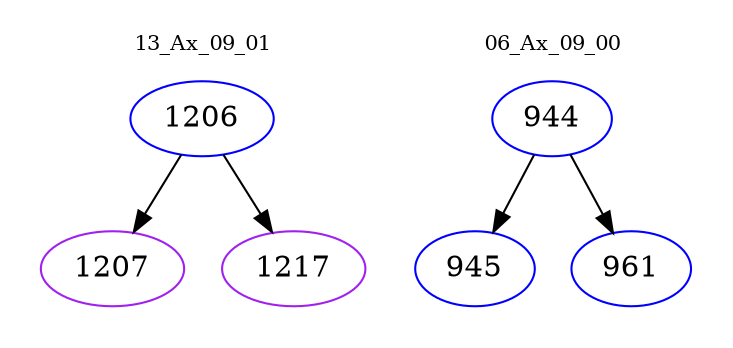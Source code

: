 digraph{
subgraph cluster_0 {
color = white
label = "13_Ax_09_01";
fontsize=10;
T0_1206 [label="1206", color="blue"]
T0_1206 -> T0_1207 [color="black"]
T0_1207 [label="1207", color="purple"]
T0_1206 -> T0_1217 [color="black"]
T0_1217 [label="1217", color="purple"]
}
subgraph cluster_1 {
color = white
label = "06_Ax_09_00";
fontsize=10;
T1_944 [label="944", color="blue"]
T1_944 -> T1_945 [color="black"]
T1_945 [label="945", color="blue"]
T1_944 -> T1_961 [color="black"]
T1_961 [label="961", color="blue"]
}
}
